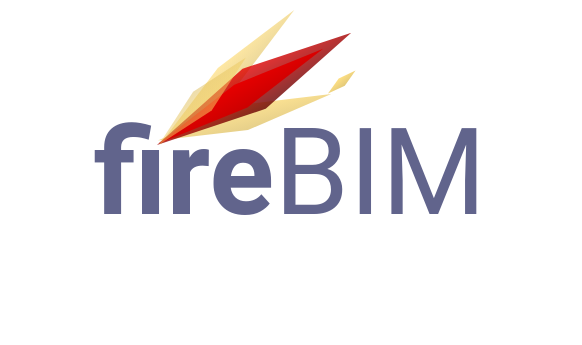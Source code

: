 <mxfile version="24.2.8" type="github">
  <diagram name="Page-1" id="yCLUhUMAK_bQhqEhtBPT">
    <mxGraphModel dx="683" dy="430" grid="1" gridSize="10" guides="1" tooltips="1" connect="1" arrows="1" fold="1" page="1" pageScale="1" pageWidth="850" pageHeight="1100" math="0" shadow="0">
      <root>
        <mxCell id="0" />
        <mxCell id="1" parent="0" />
        <mxCell id="PgLd9Q0U_MlhC45jrnBZ-1" value="&lt;font face=&quot;Roboto&quot; data-font-src=&quot;https://fonts.googleapis.com/css?family=Roboto&quot; color=&quot;#61648c&quot;&gt;&lt;b&gt;fire&lt;/b&gt;&lt;font style=&quot;&quot; data-font-src=&quot;https://github.com/xz/fonts/blob/master/serve/space-mono.css&quot;&gt;BIM&lt;/font&gt;&lt;/font&gt;" style="text;html=1;align=center;verticalAlign=middle;whiteSpace=wrap;rounded=0;fontSize=60;fontFamily=Helvetica;labelBorderColor=none;textShadow=0;spacingTop=0;spacing=0;horizontal=1;textDirection=ltr;movable=1;resizable=1;rotatable=1;deletable=1;editable=1;locked=0;connectable=1;" vertex="1" parent="1">
          <mxGeometry x="211" y="232" width="290" height="170" as="geometry" />
        </mxCell>
        <mxCell id="PgLd9Q0U_MlhC45jrnBZ-7" value="" style="rhombus;whiteSpace=wrap;html=1;rounded=0;arcSize=50;rotation=-45;fillStyle=solid;fillColor=#FFD966;strokeColor=none;gradientColor=#DBBB58;opacity=60;" vertex="1" parent="1">
          <mxGeometry x="277.071" y="263.071" width="94.952" height="13.11" as="geometry" />
        </mxCell>
        <mxCell id="PgLd9Q0U_MlhC45jrnBZ-6" value="" style="rhombus;whiteSpace=wrap;html=1;rounded=0;arcSize=50;rotation=-15;fillStyle=solid;fillColor=#FFD966;strokeColor=none;gradientColor=#DBBB58;opacity=70;" vertex="1" parent="1">
          <mxGeometry x="288.379" y="283.121" width="89.773" height="13.11" as="geometry" />
        </mxCell>
        <mxCell id="PgLd9Q0U_MlhC45jrnBZ-5" value="" style="rhombus;whiteSpace=wrap;html=1;rounded=0;arcSize=50;rotation=-30;fillStyle=solid;fillColor=#E60000;strokeColor=none;gradientColor=#630000;opacity=80;" vertex="1" parent="1">
          <mxGeometry x="281.957" y="263.842" width="112.216" height="23.135" as="geometry" />
        </mxCell>
        <mxCell id="PgLd9Q0U_MlhC45jrnBZ-8" value="" style="rhombus;whiteSpace=wrap;html=1;rounded=0;arcSize=50;rotation=-30;fillStyle=solid;fillColor=#E60000;strokeColor=none;gradientColor=#CC0000;" vertex="1" parent="1">
          <mxGeometry x="283.977" y="272.495" width="94.952" height="13.11" as="geometry" />
        </mxCell>
        <mxCell id="PgLd9Q0U_MlhC45jrnBZ-9" value="" style="rhombus;whiteSpace=wrap;html=1;rounded=0;arcSize=50;rotation=-45;fillStyle=solid;fillColor=#FFD966;strokeColor=none;gradientColor=#DBBB58;opacity=50;direction=west;" vertex="1" parent="1">
          <mxGeometry x="281.405" y="275.001" width="61.581" height="13.11" as="geometry" />
        </mxCell>
        <mxCell id="PgLd9Q0U_MlhC45jrnBZ-11" value="" style="rhombus;whiteSpace=wrap;html=1;rounded=0;arcSize=50;rotation=-40;fillStyle=solid;fillColor=#FFD966;strokeColor=none;gradientColor=#DBBB58;opacity=80;" vertex="1" parent="1">
          <mxGeometry x="372.89" y="269.64" width="17.98" height="4.77" as="geometry" />
        </mxCell>
      </root>
    </mxGraphModel>
  </diagram>
</mxfile>
